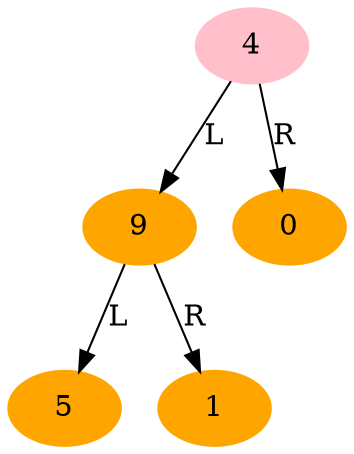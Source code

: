 // Binary Tree
digraph {
	"07376fa8-1a20-11ea-9cab-4074e04adad9" [label=4 color=pink style=filled]
	"07376fa9-1a20-11ea-a38c-4074e04adad9" [label=9 color=orange style=filled]
	"07376fa8-1a20-11ea-9cab-4074e04adad9" -> "07376fa9-1a20-11ea-a38c-4074e04adad9" [label=L]
	"07376faa-1a20-11ea-9935-4074e04adad9" [label=5 color=orange style=filled]
	"07376fa9-1a20-11ea-a38c-4074e04adad9" -> "07376faa-1a20-11ea-9935-4074e04adad9" [label=L]
	"07376fab-1a20-11ea-befe-4074e04adad9" [label=1 color=orange style=filled]
	"07376fa9-1a20-11ea-a38c-4074e04adad9" -> "07376fab-1a20-11ea-befe-4074e04adad9" [label=R]
	"07376fac-1a20-11ea-8b40-4074e04adad9" [label=0 color=orange style=filled]
	"07376fa8-1a20-11ea-9cab-4074e04adad9" -> "07376fac-1a20-11ea-8b40-4074e04adad9" [label=R]
}
